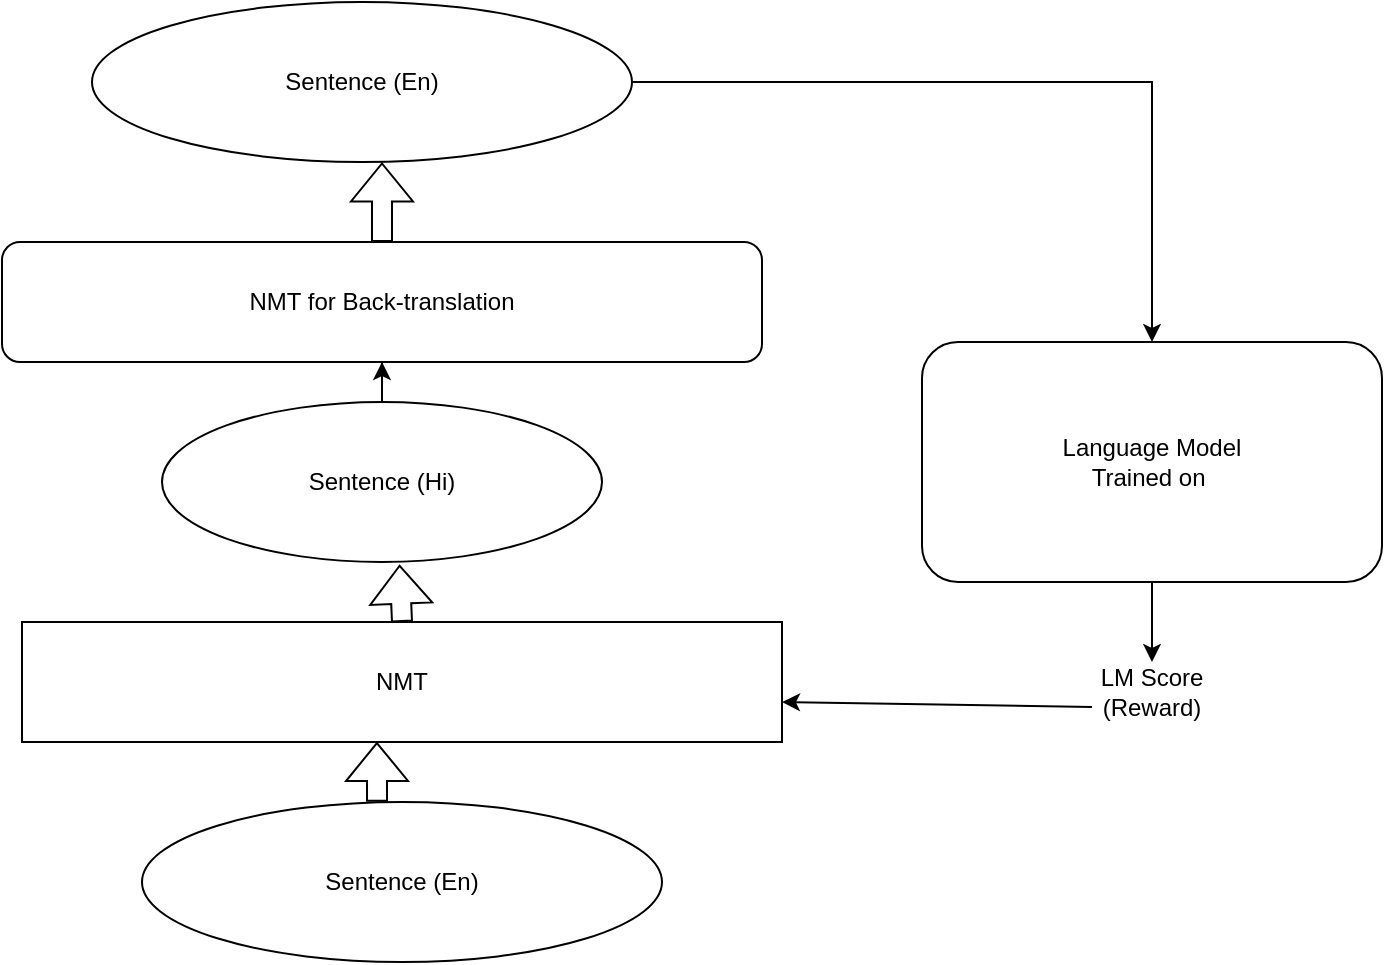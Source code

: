 <mxfile version="20.2.0" type="github">
  <diagram id="BQSkEKXgcyDeB3yoVETX" name="Page-1">
    <mxGraphModel dx="980" dy="557" grid="1" gridSize="10" guides="1" tooltips="1" connect="1" arrows="1" fold="1" page="1" pageScale="1" pageWidth="850" pageHeight="1100" math="0" shadow="0">
      <root>
        <mxCell id="0" />
        <mxCell id="1" parent="0" />
        <mxCell id="ccW-EzS-qIKJrXsyPBc8-1" value="&lt;p style=&quot;line-height: 2.6;&quot;&gt;NMT&lt;/p&gt;" style="rounded=0;whiteSpace=wrap;html=1;" vertex="1" parent="1">
          <mxGeometry x="120" y="380" width="380" height="60" as="geometry" />
        </mxCell>
        <mxCell id="ccW-EzS-qIKJrXsyPBc8-2" value="Sentence (En)" style="ellipse;whiteSpace=wrap;html=1;" vertex="1" parent="1">
          <mxGeometry x="180" y="470" width="260" height="80" as="geometry" />
        </mxCell>
        <mxCell id="ccW-EzS-qIKJrXsyPBc8-3" value="" style="shape=flexArrow;endArrow=classic;html=1;rounded=0;exitX=0.452;exitY=-0.002;exitDx=0;exitDy=0;exitPerimeter=0;entryX=0.467;entryY=1;entryDx=0;entryDy=0;entryPerimeter=0;" edge="1" parent="1" source="ccW-EzS-qIKJrXsyPBc8-2" target="ccW-EzS-qIKJrXsyPBc8-1">
          <mxGeometry width="50" height="50" relative="1" as="geometry">
            <mxPoint x="400" y="560" as="sourcePoint" />
            <mxPoint x="450" y="510" as="targetPoint" />
          </mxGeometry>
        </mxCell>
        <mxCell id="ccW-EzS-qIKJrXsyPBc8-8" value="" style="edgeStyle=orthogonalEdgeStyle;rounded=0;orthogonalLoop=1;jettySize=auto;html=1;" edge="1" parent="1" source="ccW-EzS-qIKJrXsyPBc8-4" target="ccW-EzS-qIKJrXsyPBc8-7">
          <mxGeometry relative="1" as="geometry" />
        </mxCell>
        <mxCell id="ccW-EzS-qIKJrXsyPBc8-4" value="Sentence (Hi)" style="ellipse;whiteSpace=wrap;html=1;" vertex="1" parent="1">
          <mxGeometry x="190" y="270" width="220" height="80" as="geometry" />
        </mxCell>
        <mxCell id="ccW-EzS-qIKJrXsyPBc8-5" value="" style="shape=flexArrow;endArrow=classic;html=1;rounded=0;exitX=0.5;exitY=0;exitDx=0;exitDy=0;entryX=0.54;entryY=1.017;entryDx=0;entryDy=0;entryPerimeter=0;" edge="1" parent="1" source="ccW-EzS-qIKJrXsyPBc8-1" target="ccW-EzS-qIKJrXsyPBc8-4">
          <mxGeometry width="50" height="50" relative="1" as="geometry">
            <mxPoint x="400" y="350" as="sourcePoint" />
            <mxPoint x="450" y="300" as="targetPoint" />
          </mxGeometry>
        </mxCell>
        <mxCell id="ccW-EzS-qIKJrXsyPBc8-14" value="" style="edgeStyle=orthogonalEdgeStyle;rounded=0;orthogonalLoop=1;jettySize=auto;html=1;" edge="1" parent="1" source="ccW-EzS-qIKJrXsyPBc8-6" target="ccW-EzS-qIKJrXsyPBc8-13">
          <mxGeometry relative="1" as="geometry" />
        </mxCell>
        <mxCell id="ccW-EzS-qIKJrXsyPBc8-6" value="Language Model&lt;br&gt;Trained on&amp;nbsp;" style="rounded=1;whiteSpace=wrap;html=1;" vertex="1" parent="1">
          <mxGeometry x="570" y="240" width="230" height="120" as="geometry" />
        </mxCell>
        <mxCell id="ccW-EzS-qIKJrXsyPBc8-7" value="NMT for Back-translation" style="rounded=1;whiteSpace=wrap;html=1;" vertex="1" parent="1">
          <mxGeometry x="110" y="190" width="380" height="60" as="geometry" />
        </mxCell>
        <mxCell id="ccW-EzS-qIKJrXsyPBc8-9" value="Sentence (En)" style="ellipse;whiteSpace=wrap;html=1;" vertex="1" parent="1">
          <mxGeometry x="155" y="70" width="270" height="80" as="geometry" />
        </mxCell>
        <mxCell id="ccW-EzS-qIKJrXsyPBc8-10" value="" style="shape=flexArrow;endArrow=classic;html=1;rounded=0;exitX=0.5;exitY=0;exitDx=0;exitDy=0;entryX=0.537;entryY=1.003;entryDx=0;entryDy=0;entryPerimeter=0;" edge="1" parent="1" source="ccW-EzS-qIKJrXsyPBc8-7" target="ccW-EzS-qIKJrXsyPBc8-9">
          <mxGeometry width="50" height="50" relative="1" as="geometry">
            <mxPoint x="400" y="290" as="sourcePoint" />
            <mxPoint x="450" y="240" as="targetPoint" />
          </mxGeometry>
        </mxCell>
        <mxCell id="ccW-EzS-qIKJrXsyPBc8-12" value="" style="edgeStyle=segmentEdgeStyle;endArrow=classic;html=1;rounded=0;exitX=1;exitY=0.5;exitDx=0;exitDy=0;" edge="1" parent="1" source="ccW-EzS-qIKJrXsyPBc8-9" target="ccW-EzS-qIKJrXsyPBc8-6">
          <mxGeometry width="50" height="50" relative="1" as="geometry">
            <mxPoint x="400" y="340" as="sourcePoint" />
            <mxPoint x="450" y="290" as="targetPoint" />
          </mxGeometry>
        </mxCell>
        <mxCell id="ccW-EzS-qIKJrXsyPBc8-13" value="LM Score (Reward)" style="text;html=1;strokeColor=none;fillColor=none;align=center;verticalAlign=middle;whiteSpace=wrap;rounded=0;" vertex="1" parent="1">
          <mxGeometry x="655" y="400" width="60" height="30" as="geometry" />
        </mxCell>
        <mxCell id="ccW-EzS-qIKJrXsyPBc8-16" value="" style="endArrow=classic;html=1;rounded=0;exitX=0;exitY=0.75;exitDx=0;exitDy=0;" edge="1" parent="1" source="ccW-EzS-qIKJrXsyPBc8-13">
          <mxGeometry width="50" height="50" relative="1" as="geometry">
            <mxPoint x="400" y="330" as="sourcePoint" />
            <mxPoint x="500" y="420" as="targetPoint" />
          </mxGeometry>
        </mxCell>
      </root>
    </mxGraphModel>
  </diagram>
</mxfile>
